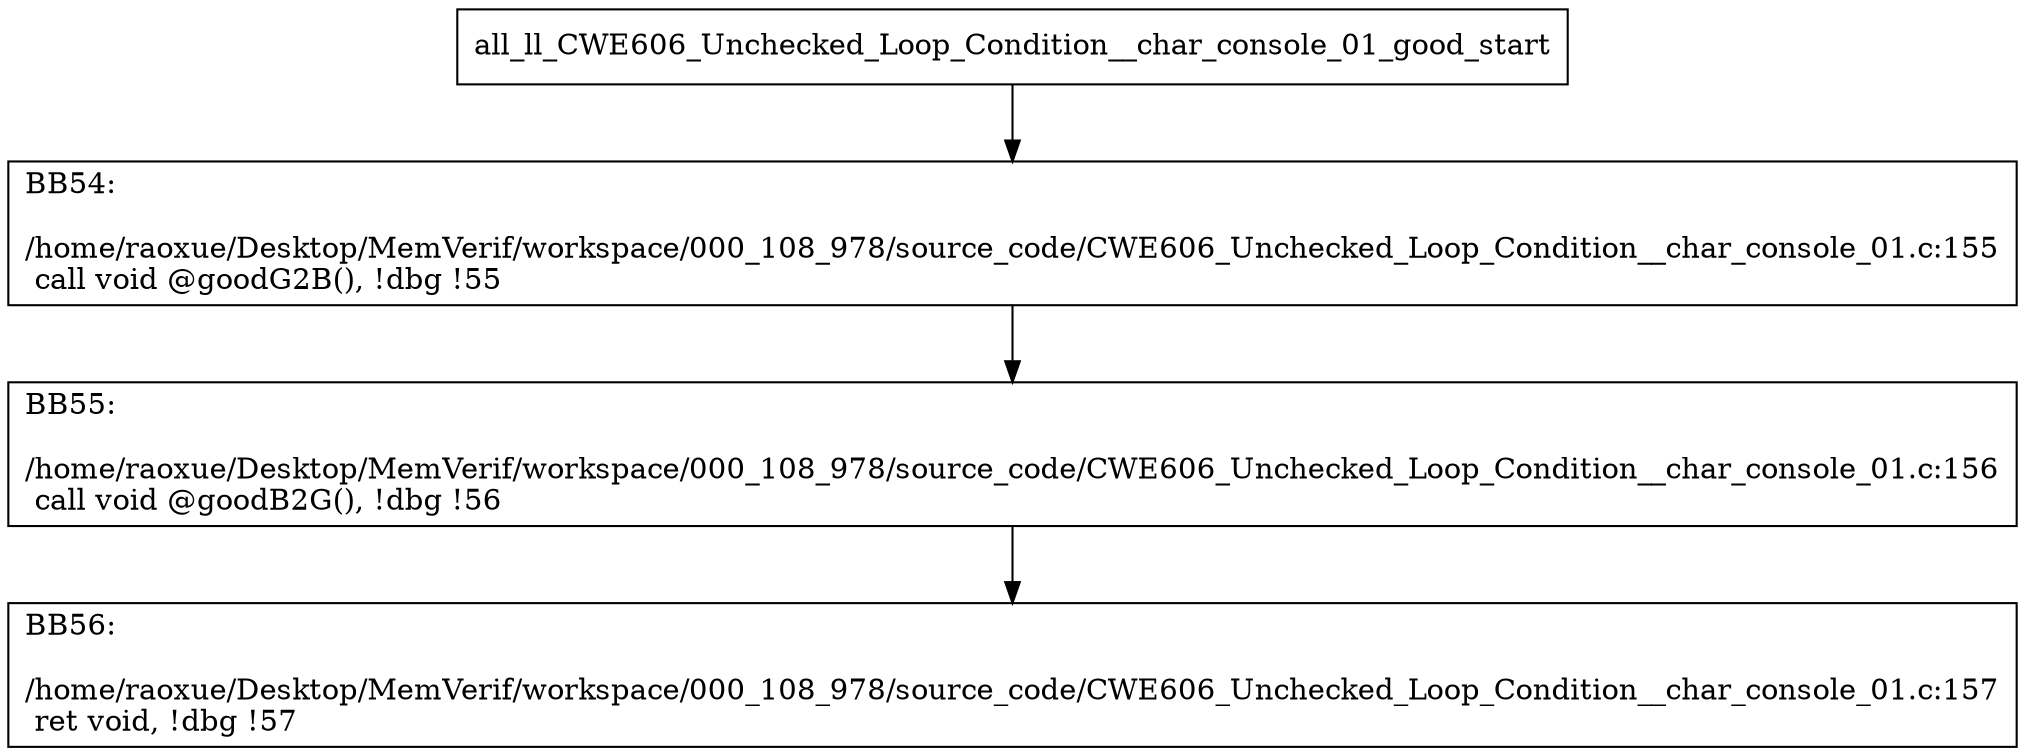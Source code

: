 digraph "CFG for'all_ll_CWE606_Unchecked_Loop_Condition__char_console_01_good' function" {
	BBall_ll_CWE606_Unchecked_Loop_Condition__char_console_01_good_start[shape=record,label="{all_ll_CWE606_Unchecked_Loop_Condition__char_console_01_good_start}"];
	BBall_ll_CWE606_Unchecked_Loop_Condition__char_console_01_good_start-> all_ll_CWE606_Unchecked_Loop_Condition__char_console_01_goodBB54;
	all_ll_CWE606_Unchecked_Loop_Condition__char_console_01_goodBB54 [shape=record, label="{BB54:\l\l/home/raoxue/Desktop/MemVerif/workspace/000_108_978/source_code/CWE606_Unchecked_Loop_Condition__char_console_01.c:155\l
  call void @goodG2B(), !dbg !55\l
}"];
	all_ll_CWE606_Unchecked_Loop_Condition__char_console_01_goodBB54-> all_ll_CWE606_Unchecked_Loop_Condition__char_console_01_goodBB55;
	all_ll_CWE606_Unchecked_Loop_Condition__char_console_01_goodBB55 [shape=record, label="{BB55:\l\l/home/raoxue/Desktop/MemVerif/workspace/000_108_978/source_code/CWE606_Unchecked_Loop_Condition__char_console_01.c:156\l
  call void @goodB2G(), !dbg !56\l
}"];
	all_ll_CWE606_Unchecked_Loop_Condition__char_console_01_goodBB55-> all_ll_CWE606_Unchecked_Loop_Condition__char_console_01_goodBB56;
	all_ll_CWE606_Unchecked_Loop_Condition__char_console_01_goodBB56 [shape=record, label="{BB56:\l\l/home/raoxue/Desktop/MemVerif/workspace/000_108_978/source_code/CWE606_Unchecked_Loop_Condition__char_console_01.c:157\l
  ret void, !dbg !57\l
}"];
}
